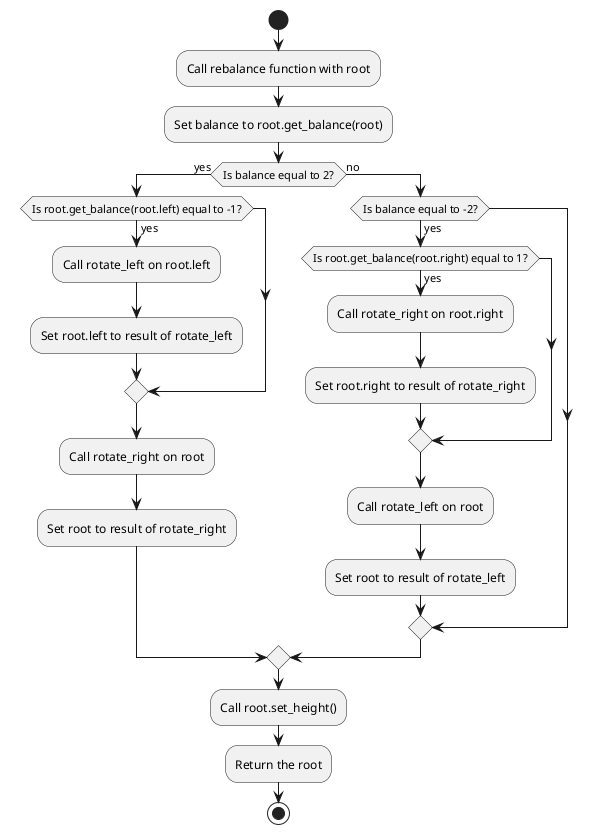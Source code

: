 @startuml
start

:Call rebalance function with root;
:Set balance to root.get_balance(root);

if (Is balance equal to 2?) then (yes)
    if (Is root.get_balance(root.left) equal to -1?) then (yes)
        :Call rotate_left on root.left;
        :Set root.left to result of rotate_left;
    endif
    :Call rotate_right on root;
    :Set root to result of rotate_right;
else (no)
    if (Is balance equal to -2?) then (yes)
        if (Is root.get_balance(root.right) equal to 1?) then (yes)
            :Call rotate_right on root.right;
            :Set root.right to result of rotate_right;
        endif
        :Call rotate_left on root;
        :Set root to result of rotate_left;
    endif
endif

:Call root.set_height();
:Return the root;

stop
@enduml
